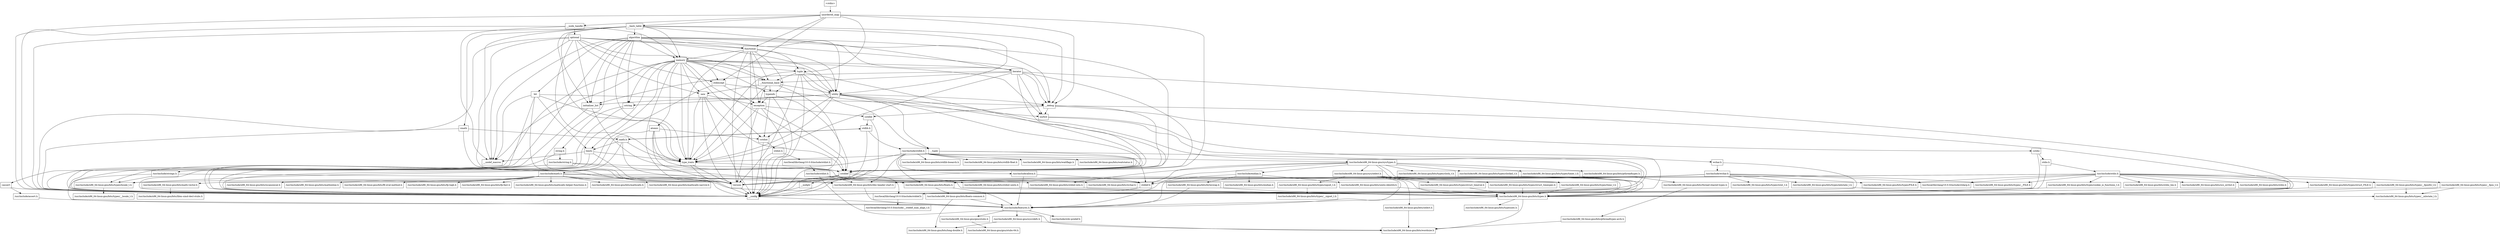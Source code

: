 digraph "dependencies" {
  header_0 [ shape="box", label="\<stdin\>" ];
  header_1 [ shape="box", label="unordered_map" ];
  header_100 [ shape="box", label="/usr/include/x86_64-linux-gnu/bits/types/cookie_io_functions_t.h" ];
  header_101 [ shape="box", label="/usr/include/x86_64-linux-gnu/bits/stdio_lim.h" ];
  header_102 [ shape="box", label="/usr/include/x86_64-linux-gnu/bits/sys_errlist.h" ];
  header_103 [ shape="box", label="/usr/include/x86_64-linux-gnu/bits/stdio.h" ];
  header_104 [ shape="box", label="iterator" ];
  header_105 [ shape="box", label="__functional_base" ];
  header_106 [ shape="box", label="tuple" ];
  header_107 [ shape="box", label="stdexcept" ];
  header_108 [ shape="box", label="cassert" ];
  header_109 [ shape="box", label="/usr/include/assert.h" ];
  header_11 [ shape="box", label="__hash_table" ];
  header_110 [ shape="box", label="atomic" ];
  header_111 [ shape="box", label="algorithm" ];
  header_112 [ shape="box", label="functional" ];
  header_113 [ shape="box", label="bit" ];
  header_114 [ shape="box", label="cmath" ];
  header_115 [ shape="box", label="__node_handle" ];
  header_116 [ shape="box", label="optional" ];
  header_12 [ shape="box", label="initializer_list" ];
  header_13 [ shape="box", label="cstddef" ];
  header_14 [ shape="box", label="version" ];
  header_15 [ shape="box", label="/usr/local/lib/clang/10.0.0/include/stddef.h" ];
  header_16 [ shape="box", label="/usr/local/lib/clang/10.0.0/include/__stddef_max_align_t.h" ];
  header_17 [ shape="box", label="__nullptr" ];
  header_18 [ shape="box", label="memory" ];
  header_19 [ shape="box", label="type_traits" ];
  header_2 [ shape="box", label="__config" ];
  header_20 [ shape="box", label="typeinfo" ];
  header_21 [ shape="box", label="exception" ];
  header_22 [ shape="box", label="cstdlib" ];
  header_23 [ shape="box", label="stdlib.h" ];
  header_24 [ shape="box", label="/usr/include/stdlib.h" ];
  header_25 [ shape="box", label="/usr/include/x86_64-linux-gnu/bits/libc-header-start.h" ];
  header_26 [ shape="box", label="stddef.h" ];
  header_27 [ shape="box", label="/usr/include/x86_64-linux-gnu/bits/waitflags.h" ];
  header_28 [ shape="box", label="/usr/include/x86_64-linux-gnu/bits/waitstatus.h" ];
  header_29 [ shape="box", label="/usr/include/x86_64-linux-gnu/bits/floatn.h" ];
  header_3 [ shape="box", label="/usr/include/features.h" ];
  header_30 [ shape="box", label="/usr/include/x86_64-linux-gnu/bits/floatn-common.h" ];
  header_31 [ shape="box", label="/usr/include/x86_64-linux-gnu/bits/types/locale_t.h" ];
  header_32 [ shape="box", label="/usr/include/x86_64-linux-gnu/bits/types/__locale_t.h" ];
  header_33 [ shape="box", label="/usr/include/x86_64-linux-gnu/sys/types.h" ];
  header_34 [ shape="box", label="/usr/include/x86_64-linux-gnu/bits/types.h" ];
  header_35 [ shape="box", label="/usr/include/x86_64-linux-gnu/bits/typesizes.h" ];
  header_36 [ shape="box", label="/usr/include/x86_64-linux-gnu/bits/types/clock_t.h" ];
  header_37 [ shape="box", label="/usr/include/x86_64-linux-gnu/bits/types/clockid_t.h" ];
  header_38 [ shape="box", label="/usr/include/x86_64-linux-gnu/bits/types/time_t.h" ];
  header_39 [ shape="box", label="/usr/include/x86_64-linux-gnu/bits/types/timer_t.h" ];
  header_4 [ shape="box", label="/usr/include/stdc-predef.h" ];
  header_40 [ shape="box", label="/usr/include/x86_64-linux-gnu/bits/stdint-intn.h" ];
  header_41 [ shape="box", label="/usr/include/endian.h" ];
  header_42 [ shape="box", label="/usr/include/x86_64-linux-gnu/bits/endian.h" ];
  header_43 [ shape="box", label="/usr/include/x86_64-linux-gnu/bits/byteswap.h" ];
  header_44 [ shape="box", label="/usr/include/x86_64-linux-gnu/bits/uintn-identity.h" ];
  header_45 [ shape="box", label="/usr/include/x86_64-linux-gnu/sys/select.h" ];
  header_46 [ shape="box", label="/usr/include/x86_64-linux-gnu/bits/select.h" ];
  header_47 [ shape="box", label="/usr/include/x86_64-linux-gnu/bits/types/sigset_t.h" ];
  header_48 [ shape="box", label="/usr/include/x86_64-linux-gnu/bits/types/__sigset_t.h" ];
  header_49 [ shape="box", label="/usr/include/x86_64-linux-gnu/bits/types/struct_timeval.h" ];
  header_5 [ shape="box", label="/usr/include/x86_64-linux-gnu/sys/cdefs.h" ];
  header_50 [ shape="box", label="/usr/include/x86_64-linux-gnu/bits/types/struct_timespec.h" ];
  header_51 [ shape="box", label="/usr/include/x86_64-linux-gnu/bits/pthreadtypes.h" ];
  header_52 [ shape="box", label="/usr/include/x86_64-linux-gnu/bits/thread-shared-types.h" ];
  header_53 [ shape="box", label="/usr/include/x86_64-linux-gnu/bits/pthreadtypes-arch.h" ];
  header_54 [ shape="box", label="/usr/include/alloca.h" ];
  header_55 [ shape="box", label="/usr/include/x86_64-linux-gnu/bits/stdlib-bsearch.h" ];
  header_56 [ shape="box", label="/usr/include/x86_64-linux-gnu/bits/stdlib-float.h" ];
  header_57 [ shape="box", label="math.h" ];
  header_58 [ shape="box", label="/usr/include/math.h" ];
  header_59 [ shape="box", label="/usr/include/x86_64-linux-gnu/bits/math-vector.h" ];
  header_6 [ shape="box", label="/usr/include/x86_64-linux-gnu/bits/wordsize.h" ];
  header_60 [ shape="box", label="/usr/include/x86_64-linux-gnu/bits/libm-simd-decl-stubs.h" ];
  header_61 [ shape="box", label="/usr/include/x86_64-linux-gnu/bits/flt-eval-method.h" ];
  header_62 [ shape="box", label="/usr/include/x86_64-linux-gnu/bits/fp-logb.h" ];
  header_63 [ shape="box", label="/usr/include/x86_64-linux-gnu/bits/fp-fast.h" ];
  header_64 [ shape="box", label="/usr/include/x86_64-linux-gnu/bits/mathcalls-helper-functions.h" ];
  header_65 [ shape="box", label="/usr/include/x86_64-linux-gnu/bits/mathcalls.h" ];
  header_66 [ shape="box", label="/usr/include/x86_64-linux-gnu/bits/mathcalls-narrow.h" ];
  header_67 [ shape="box", label="/usr/include/x86_64-linux-gnu/bits/iscanonical.h" ];
  header_68 [ shape="box", label="/usr/include/x86_64-linux-gnu/bits/mathinline.h" ];
  header_69 [ shape="box", label="limits" ];
  header_7 [ shape="box", label="/usr/include/x86_64-linux-gnu/bits/long-double.h" ];
  header_70 [ shape="box", label="__undef_macros" ];
  header_71 [ shape="box", label="cstdint" ];
  header_72 [ shape="box", label="stdint.h" ];
  header_73 [ shape="box", label="/usr/local/lib/clang/10.0.0/include/stdint.h" ];
  header_74 [ shape="box", label="/usr/include/stdint.h" ];
  header_75 [ shape="box", label="/usr/include/x86_64-linux-gnu/bits/wchar.h" ];
  header_76 [ shape="box", label="/usr/include/x86_64-linux-gnu/bits/stdint-uintn.h" ];
  header_77 [ shape="box", label="new" ];
  header_78 [ shape="box", label="utility" ];
  header_79 [ shape="box", label="__tuple" ];
  header_8 [ shape="box", label="/usr/include/x86_64-linux-gnu/gnu/stubs.h" ];
  header_80 [ shape="box", label="cstring" ];
  header_81 [ shape="box", label="string.h" ];
  header_82 [ shape="box", label="/usr/include/string.h" ];
  header_83 [ shape="box", label="/usr/include/strings.h" ];
  header_84 [ shape="box", label="__debug" ];
  header_85 [ shape="box", label="iosfwd" ];
  header_86 [ shape="box", label="wchar.h" ];
  header_87 [ shape="box", label="/usr/include/wchar.h" ];
  header_88 [ shape="box", label="/usr/local/lib/clang/10.0.0/include/stdarg.h" ];
  header_89 [ shape="box", label="/usr/include/x86_64-linux-gnu/bits/types/wint_t.h" ];
  header_9 [ shape="box", label="/usr/include/x86_64-linux-gnu/gnu/stubs-64.h" ];
  header_90 [ shape="box", label="/usr/include/x86_64-linux-gnu/bits/types/mbstate_t.h" ];
  header_91 [ shape="box", label="/usr/include/x86_64-linux-gnu/bits/types/__mbstate_t.h" ];
  header_92 [ shape="box", label="/usr/include/x86_64-linux-gnu/bits/types/__FILE.h" ];
  header_93 [ shape="box", label="/usr/include/x86_64-linux-gnu/bits/types/FILE.h" ];
  header_94 [ shape="box", label="cstdio" ];
  header_95 [ shape="box", label="stdio.h" ];
  header_96 [ shape="box", label="/usr/include/stdio.h" ];
  header_97 [ shape="box", label="/usr/include/x86_64-linux-gnu/bits/types/__fpos_t.h" ];
  header_98 [ shape="box", label="/usr/include/x86_64-linux-gnu/bits/types/__fpos64_t.h" ];
  header_99 [ shape="box", label="/usr/include/x86_64-linux-gnu/bits/types/struct_FILE.h" ];
  header_69 -> header_14;
  header_69 -> header_70;
  header_69 -> header_2;
  header_69 -> header_19;
  header_114 -> header_14;
  header_114 -> header_2;
  header_114 -> header_57;
  header_115 -> header_116;
  header_115 -> header_18;
  header_115 -> header_70;
  header_115 -> header_2;
  header_72 -> header_73;
  header_72 -> header_2;
  header_73 -> header_74;
  header_71 -> header_72;
  header_71 -> header_2;
  header_76 -> header_34;
  header_77 -> header_14;
  header_77 -> header_21;
  header_77 -> header_2;
  header_77 -> header_19;
  header_77 -> header_13;
  header_74 -> header_25;
  header_74 -> header_34;
  header_74 -> header_75;
  header_74 -> header_6;
  header_74 -> header_76;
  header_74 -> header_40;
  header_116 -> header_14;
  header_116 -> header_12;
  header_116 -> header_19;
  header_116 -> header_70;
  header_116 -> header_2;
  header_116 -> header_77;
  header_116 -> header_105;
  header_116 -> header_107;
  header_116 -> header_112;
  header_116 -> header_78;
  header_116 -> header_84;
  header_78 -> header_14;
  header_78 -> header_79;
  header_78 -> header_12;
  header_78 -> header_13;
  header_78 -> header_19;
  header_78 -> header_71;
  header_78 -> header_2;
  header_78 -> header_80;
  header_78 -> header_84;
  header_79 -> header_2;
  header_79 -> header_19;
  header_79 -> header_13;
  header_112 -> header_14;
  header_112 -> header_18;
  header_112 -> header_21;
  header_112 -> header_19;
  header_112 -> header_20;
  header_112 -> header_2;
  header_112 -> header_105;
  header_112 -> header_78;
  header_112 -> header_106;
  header_113 -> header_14;
  header_113 -> header_19;
  header_113 -> header_70;
  header_113 -> header_2;
  header_113 -> header_69;
  header_113 -> header_84;
  header_110 -> header_14;
  header_110 -> header_71;
  header_110 -> header_2;
  header_110 -> header_19;
  header_110 -> header_13;
  header_111 -> header_14;
  header_111 -> header_12;
  header_111 -> header_13;
  header_111 -> header_18;
  header_111 -> header_19;
  header_111 -> header_70;
  header_111 -> header_2;
  header_111 -> header_104;
  header_111 -> header_78;
  header_111 -> header_80;
  header_111 -> header_112;
  header_111 -> header_113;
  header_111 -> header_84;
  header_47 -> header_48;
  header_46 -> header_6;
  header_45 -> header_38;
  header_45 -> header_50;
  header_45 -> header_34;
  header_45 -> header_47;
  header_45 -> header_46;
  header_45 -> header_3;
  header_45 -> header_49;
  header_44 -> header_34;
  header_43 -> header_34;
  header_43 -> header_3;
  header_41 -> header_44;
  header_41 -> header_43;
  header_41 -> header_3;
  header_41 -> header_42;
  header_40 -> header_34;
  header_105 -> header_21;
  header_105 -> header_19;
  header_105 -> header_20;
  header_105 -> header_2;
  header_105 -> header_77;
  header_105 -> header_78;
  header_104 -> header_14;
  header_104 -> header_12;
  header_104 -> header_13;
  header_104 -> header_19;
  header_104 -> header_2;
  header_104 -> header_105;
  header_104 -> header_85;
  header_104 -> header_84;
  header_107 -> header_21;
  header_107 -> header_2;
  header_107 -> header_85;
  header_106 -> header_14;
  header_106 -> header_13;
  header_106 -> header_19;
  header_106 -> header_2;
  header_106 -> header_105;
  header_106 -> header_78;
  header_106 -> header_79;
  header_100 -> header_34;
  header_49 -> header_34;
  header_5 -> header_6;
  header_5 -> header_7;
  header_2 -> header_3;
  header_3 -> header_4;
  header_3 -> header_5;
  header_3 -> header_8;
  header_0 -> header_1;
  header_1 -> header_14;
  header_1 -> header_106;
  header_1 -> header_11;
  header_1 -> header_2;
  header_1 -> header_107;
  header_1 -> header_115;
  header_1 -> header_112;
  header_1 -> header_84;
  header_8 -> header_9;
  header_58 -> header_59;
  header_58 -> header_29;
  header_58 -> header_25;
  header_58 -> header_34;
  header_58 -> header_61;
  header_58 -> header_63;
  header_58 -> header_62;
  header_58 -> header_65;
  header_58 -> header_64;
  header_58 -> header_67;
  header_58 -> header_66;
  header_58 -> header_68;
  header_59 -> header_60;
  header_50 -> header_34;
  header_51 -> header_52;
  header_52 -> header_53;
  header_53 -> header_6;
  header_54 -> header_26;
  header_54 -> header_3;
  header_57 -> header_58;
  header_57 -> header_69;
  header_57 -> header_2;
  header_57 -> header_19;
  header_57 -> header_23;
  header_29 -> header_3;
  header_29 -> header_30;
  header_25 -> header_3;
  header_24 -> header_55;
  header_24 -> header_29;
  header_24 -> header_28;
  header_24 -> header_25;
  header_24 -> header_27;
  header_24 -> header_26;
  header_24 -> header_54;
  header_24 -> header_33;
  header_24 -> header_56;
  header_24 -> header_31;
  header_26 -> header_15;
  header_21 -> header_14;
  header_21 -> header_22;
  header_21 -> header_2;
  header_21 -> header_19;
  header_21 -> header_13;
  header_20 -> header_21;
  header_20 -> header_71;
  header_20 -> header_2;
  header_20 -> header_13;
  header_23 -> header_24;
  header_23 -> header_2;
  header_23 -> header_57;
  header_22 -> header_2;
  header_22 -> header_23;
  header_38 -> header_34;
  header_39 -> header_34;
  header_36 -> header_34;
  header_37 -> header_34;
  header_34 -> header_6;
  header_34 -> header_35;
  header_34 -> header_3;
  header_33 -> header_38;
  header_33 -> header_39;
  header_33 -> header_36;
  header_33 -> header_37;
  header_33 -> header_34;
  header_33 -> header_26;
  header_33 -> header_51;
  header_33 -> header_45;
  header_33 -> header_3;
  header_33 -> header_41;
  header_33 -> header_40;
  header_30 -> header_7;
  header_30 -> header_3;
  header_31 -> header_32;
  header_109 -> header_3;
  header_108 -> header_109;
  header_108 -> header_2;
  header_83 -> header_26;
  header_83 -> header_3;
  header_83 -> header_31;
  header_82 -> header_25;
  header_82 -> header_83;
  header_82 -> header_26;
  header_82 -> header_31;
  header_81 -> header_82;
  header_81 -> header_2;
  header_80 -> header_81;
  header_80 -> header_2;
  header_87 -> header_29;
  header_87 -> header_25;
  header_87 -> header_26;
  header_87 -> header_31;
  header_87 -> header_89;
  header_87 -> header_88;
  header_87 -> header_75;
  header_87 -> header_90;
  header_87 -> header_92;
  header_87 -> header_93;
  header_86 -> header_87;
  header_86 -> header_2;
  header_85 -> header_2;
  header_85 -> header_86;
  header_84 -> header_94;
  header_84 -> header_13;
  header_84 -> header_2;
  header_84 -> header_85;
  header_84 -> header_22;
  header_14 -> header_2;
  header_15 -> header_16;
  header_17 -> header_2;
  header_11 -> header_12;
  header_11 -> header_18;
  header_11 -> header_19;
  header_11 -> header_70;
  header_11 -> header_2;
  header_11 -> header_104;
  header_11 -> header_114;
  header_11 -> header_84;
  header_11 -> header_78;
  header_11 -> header_111;
  header_12 -> header_2;
  header_12 -> header_13;
  header_13 -> header_14;
  header_13 -> header_15;
  header_13 -> header_17;
  header_13 -> header_2;
  header_18 -> header_14;
  header_18 -> header_80;
  header_18 -> header_13;
  header_18 -> header_19;
  header_18 -> header_20;
  header_18 -> header_105;
  header_18 -> header_70;
  header_18 -> header_71;
  header_18 -> header_2;
  header_18 -> header_77;
  header_18 -> header_69;
  header_18 -> header_104;
  header_18 -> header_78;
  header_18 -> header_106;
  header_18 -> header_110;
  header_18 -> header_107;
  header_18 -> header_85;
  header_18 -> header_108;
  header_19 -> header_14;
  header_19 -> header_2;
  header_19 -> header_13;
  header_98 -> header_34;
  header_98 -> header_91;
  header_99 -> header_34;
  header_94 -> header_95;
  header_94 -> header_2;
  header_95 -> header_96;
  header_95 -> header_2;
  header_96 -> header_25;
  header_96 -> header_34;
  header_96 -> header_26;
  header_96 -> header_102;
  header_96 -> header_103;
  header_96 -> header_88;
  header_96 -> header_98;
  header_96 -> header_99;
  header_96 -> header_97;
  header_96 -> header_101;
  header_96 -> header_100;
  header_96 -> header_92;
  header_96 -> header_93;
  header_97 -> header_34;
  header_97 -> header_91;
  header_90 -> header_91;
}